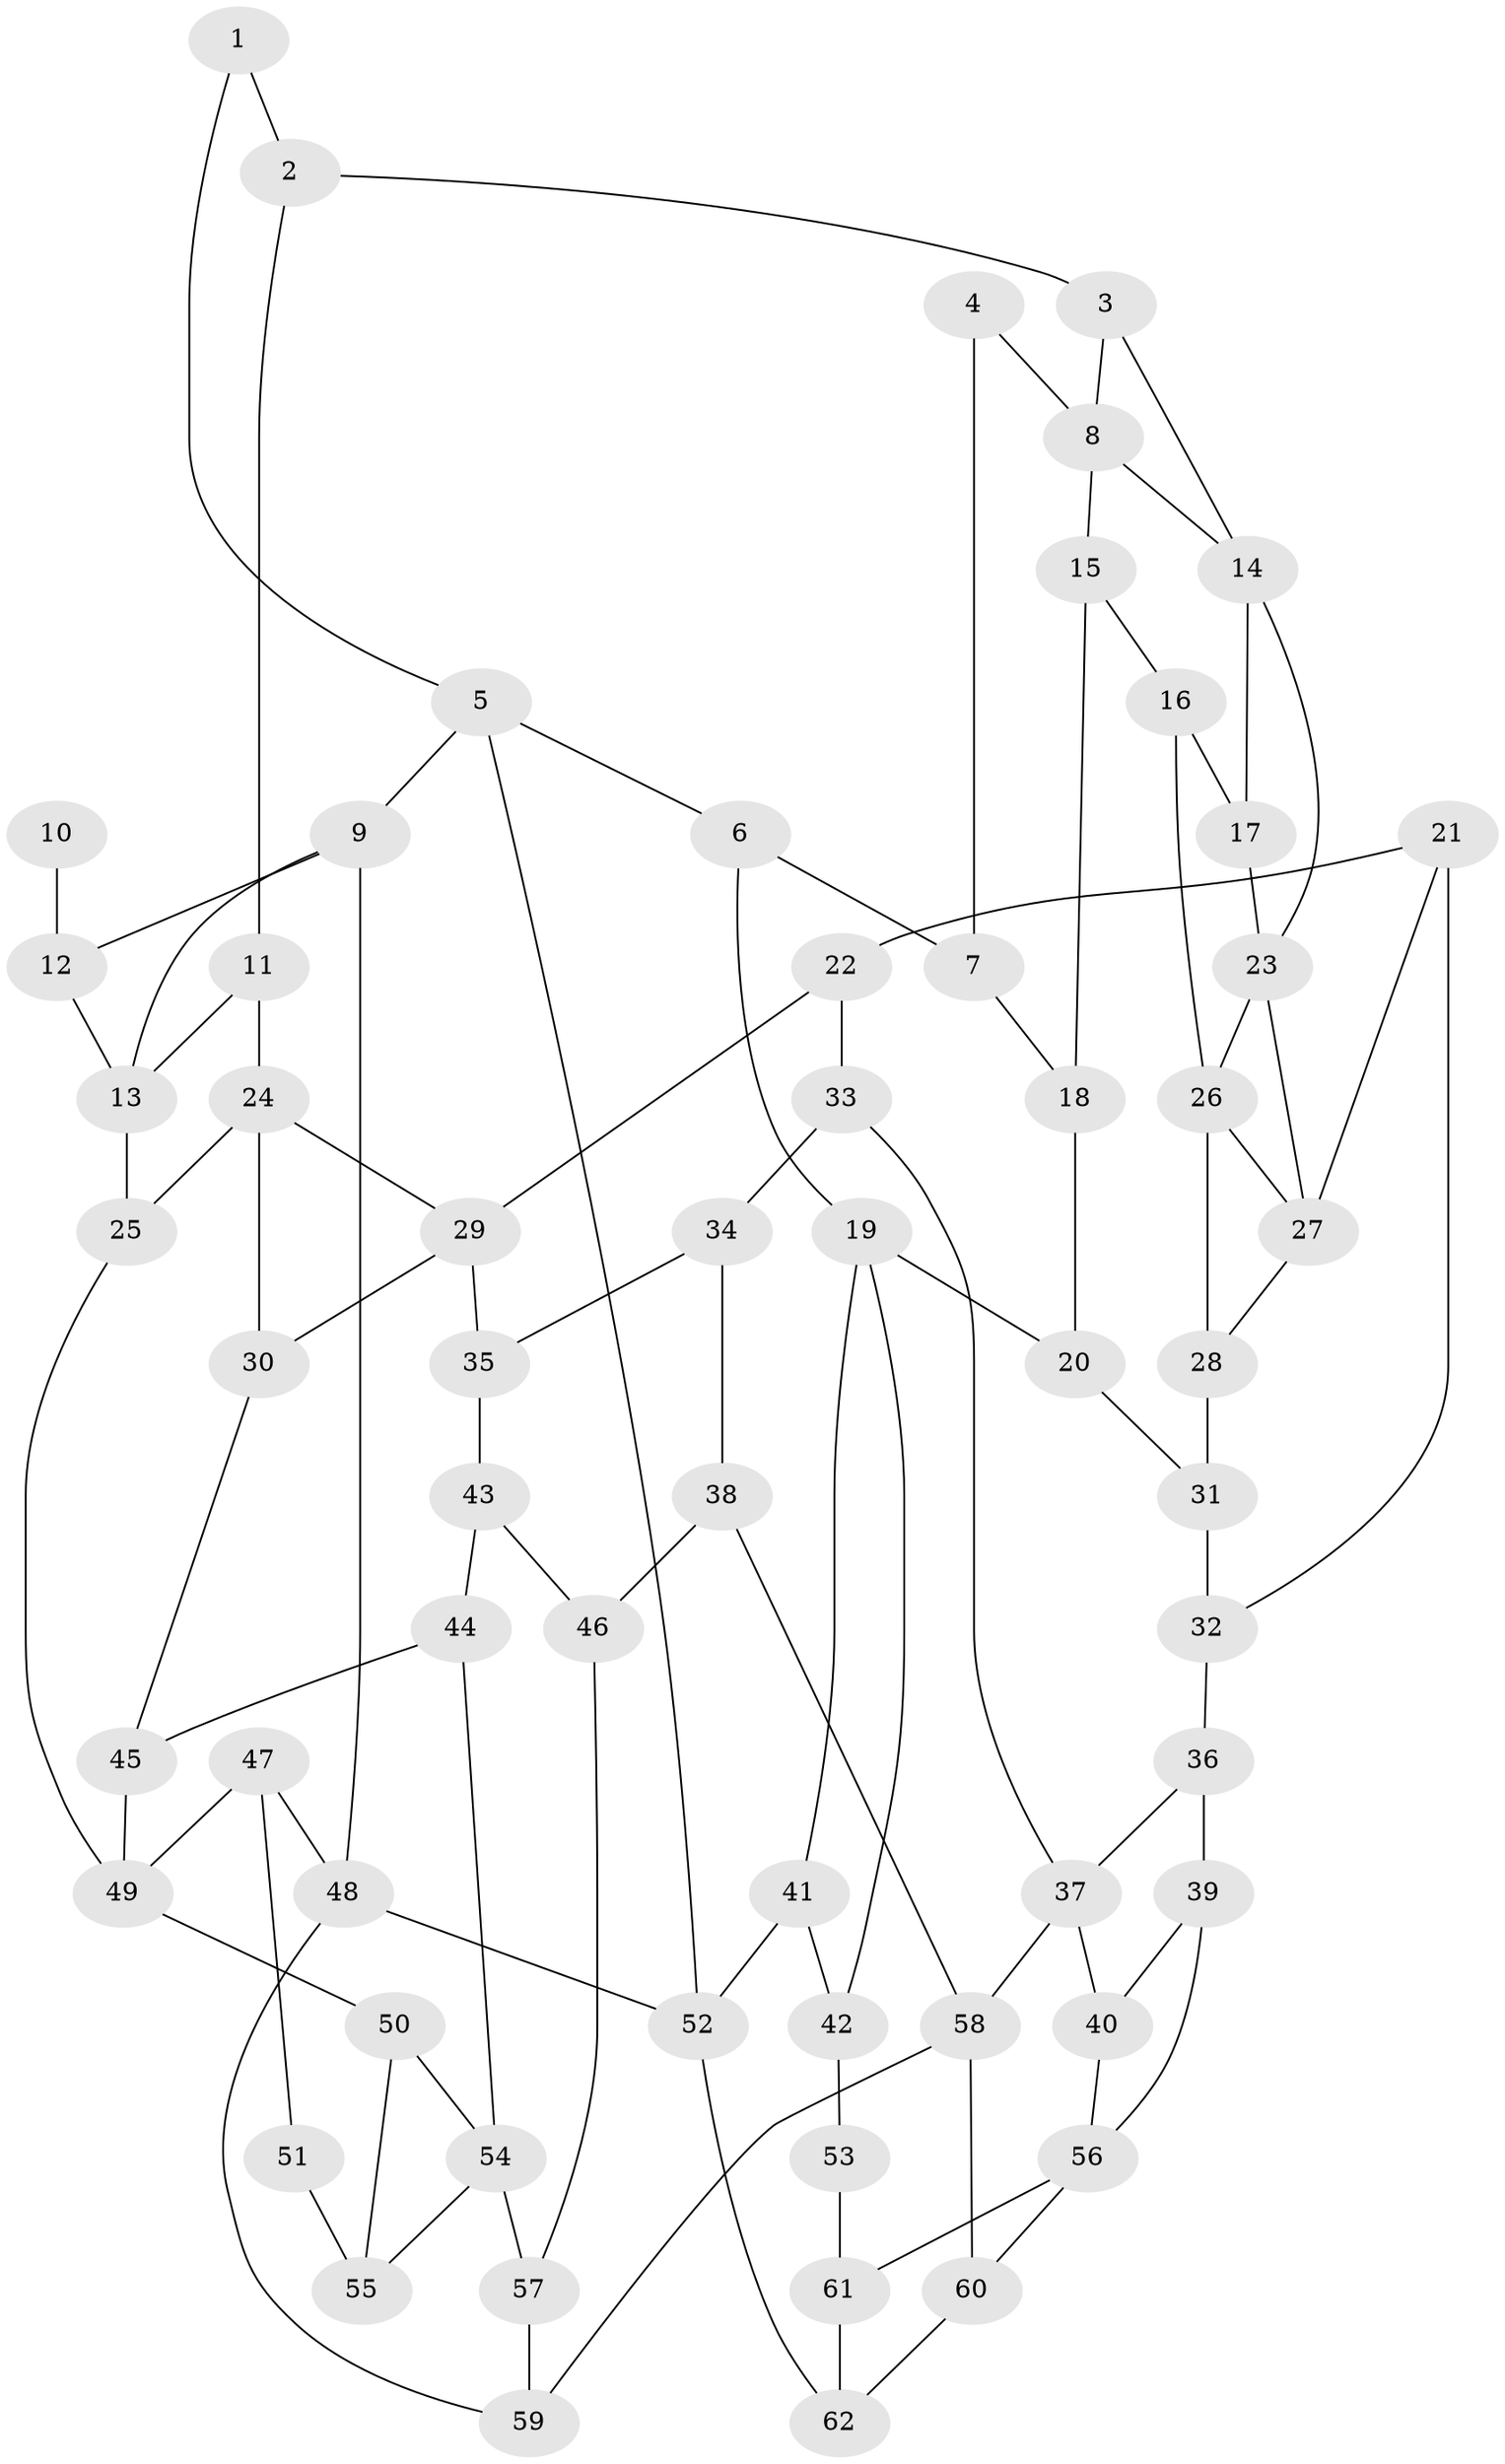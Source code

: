 // original degree distribution, {4: 0.26136363636363635, 5: 0.4772727272727273, 3: 0.022727272727272728, 6: 0.23863636363636365}
// Generated by graph-tools (version 1.1) at 2025/38/03/04/25 23:38:22]
// undirected, 62 vertices, 99 edges
graph export_dot {
  node [color=gray90,style=filled];
  1;
  2;
  3;
  4;
  5;
  6;
  7;
  8;
  9;
  10;
  11;
  12;
  13;
  14;
  15;
  16;
  17;
  18;
  19;
  20;
  21;
  22;
  23;
  24;
  25;
  26;
  27;
  28;
  29;
  30;
  31;
  32;
  33;
  34;
  35;
  36;
  37;
  38;
  39;
  40;
  41;
  42;
  43;
  44;
  45;
  46;
  47;
  48;
  49;
  50;
  51;
  52;
  53;
  54;
  55;
  56;
  57;
  58;
  59;
  60;
  61;
  62;
  1 -- 2 [weight=1.0];
  1 -- 5 [weight=1.0];
  2 -- 3 [weight=1.0];
  2 -- 11 [weight=1.0];
  3 -- 8 [weight=1.0];
  3 -- 14 [weight=1.0];
  4 -- 7 [weight=1.0];
  4 -- 8 [weight=1.0];
  5 -- 6 [weight=1.0];
  5 -- 9 [weight=1.0];
  5 -- 52 [weight=1.0];
  6 -- 7 [weight=1.0];
  6 -- 19 [weight=1.0];
  7 -- 18 [weight=1.0];
  8 -- 14 [weight=1.0];
  8 -- 15 [weight=1.0];
  9 -- 12 [weight=1.0];
  9 -- 13 [weight=1.0];
  9 -- 48 [weight=1.0];
  10 -- 12 [weight=2.0];
  11 -- 13 [weight=1.0];
  11 -- 24 [weight=1.0];
  12 -- 13 [weight=1.0];
  13 -- 25 [weight=1.0];
  14 -- 17 [weight=1.0];
  14 -- 23 [weight=1.0];
  15 -- 16 [weight=1.0];
  15 -- 18 [weight=2.0];
  16 -- 17 [weight=1.0];
  16 -- 26 [weight=1.0];
  17 -- 23 [weight=1.0];
  18 -- 20 [weight=1.0];
  19 -- 20 [weight=1.0];
  19 -- 41 [weight=1.0];
  19 -- 42 [weight=1.0];
  20 -- 31 [weight=1.0];
  21 -- 22 [weight=1.0];
  21 -- 27 [weight=1.0];
  21 -- 32 [weight=1.0];
  22 -- 29 [weight=1.0];
  22 -- 33 [weight=1.0];
  23 -- 26 [weight=1.0];
  23 -- 27 [weight=1.0];
  24 -- 25 [weight=1.0];
  24 -- 29 [weight=1.0];
  24 -- 30 [weight=1.0];
  25 -- 49 [weight=1.0];
  26 -- 27 [weight=1.0];
  26 -- 28 [weight=1.0];
  27 -- 28 [weight=1.0];
  28 -- 31 [weight=2.0];
  29 -- 30 [weight=1.0];
  29 -- 35 [weight=1.0];
  30 -- 45 [weight=1.0];
  31 -- 32 [weight=1.0];
  32 -- 36 [weight=1.0];
  33 -- 34 [weight=1.0];
  33 -- 37 [weight=1.0];
  34 -- 35 [weight=1.0];
  34 -- 38 [weight=1.0];
  35 -- 43 [weight=1.0];
  36 -- 37 [weight=1.0];
  36 -- 39 [weight=2.0];
  37 -- 40 [weight=1.0];
  37 -- 58 [weight=1.0];
  38 -- 46 [weight=1.0];
  38 -- 58 [weight=1.0];
  39 -- 40 [weight=1.0];
  39 -- 56 [weight=1.0];
  40 -- 56 [weight=1.0];
  41 -- 42 [weight=1.0];
  41 -- 52 [weight=1.0];
  42 -- 53 [weight=2.0];
  43 -- 44 [weight=1.0];
  43 -- 46 [weight=1.0];
  44 -- 45 [weight=1.0];
  44 -- 54 [weight=1.0];
  45 -- 49 [weight=1.0];
  46 -- 57 [weight=1.0];
  47 -- 48 [weight=1.0];
  47 -- 49 [weight=1.0];
  47 -- 51 [weight=1.0];
  48 -- 52 [weight=1.0];
  48 -- 59 [weight=1.0];
  49 -- 50 [weight=1.0];
  50 -- 54 [weight=1.0];
  50 -- 55 [weight=1.0];
  51 -- 55 [weight=2.0];
  52 -- 62 [weight=1.0];
  53 -- 61 [weight=2.0];
  54 -- 55 [weight=1.0];
  54 -- 57 [weight=1.0];
  56 -- 60 [weight=1.0];
  56 -- 61 [weight=1.0];
  57 -- 59 [weight=1.0];
  58 -- 59 [weight=1.0];
  58 -- 60 [weight=1.0];
  60 -- 62 [weight=1.0];
  61 -- 62 [weight=1.0];
}
